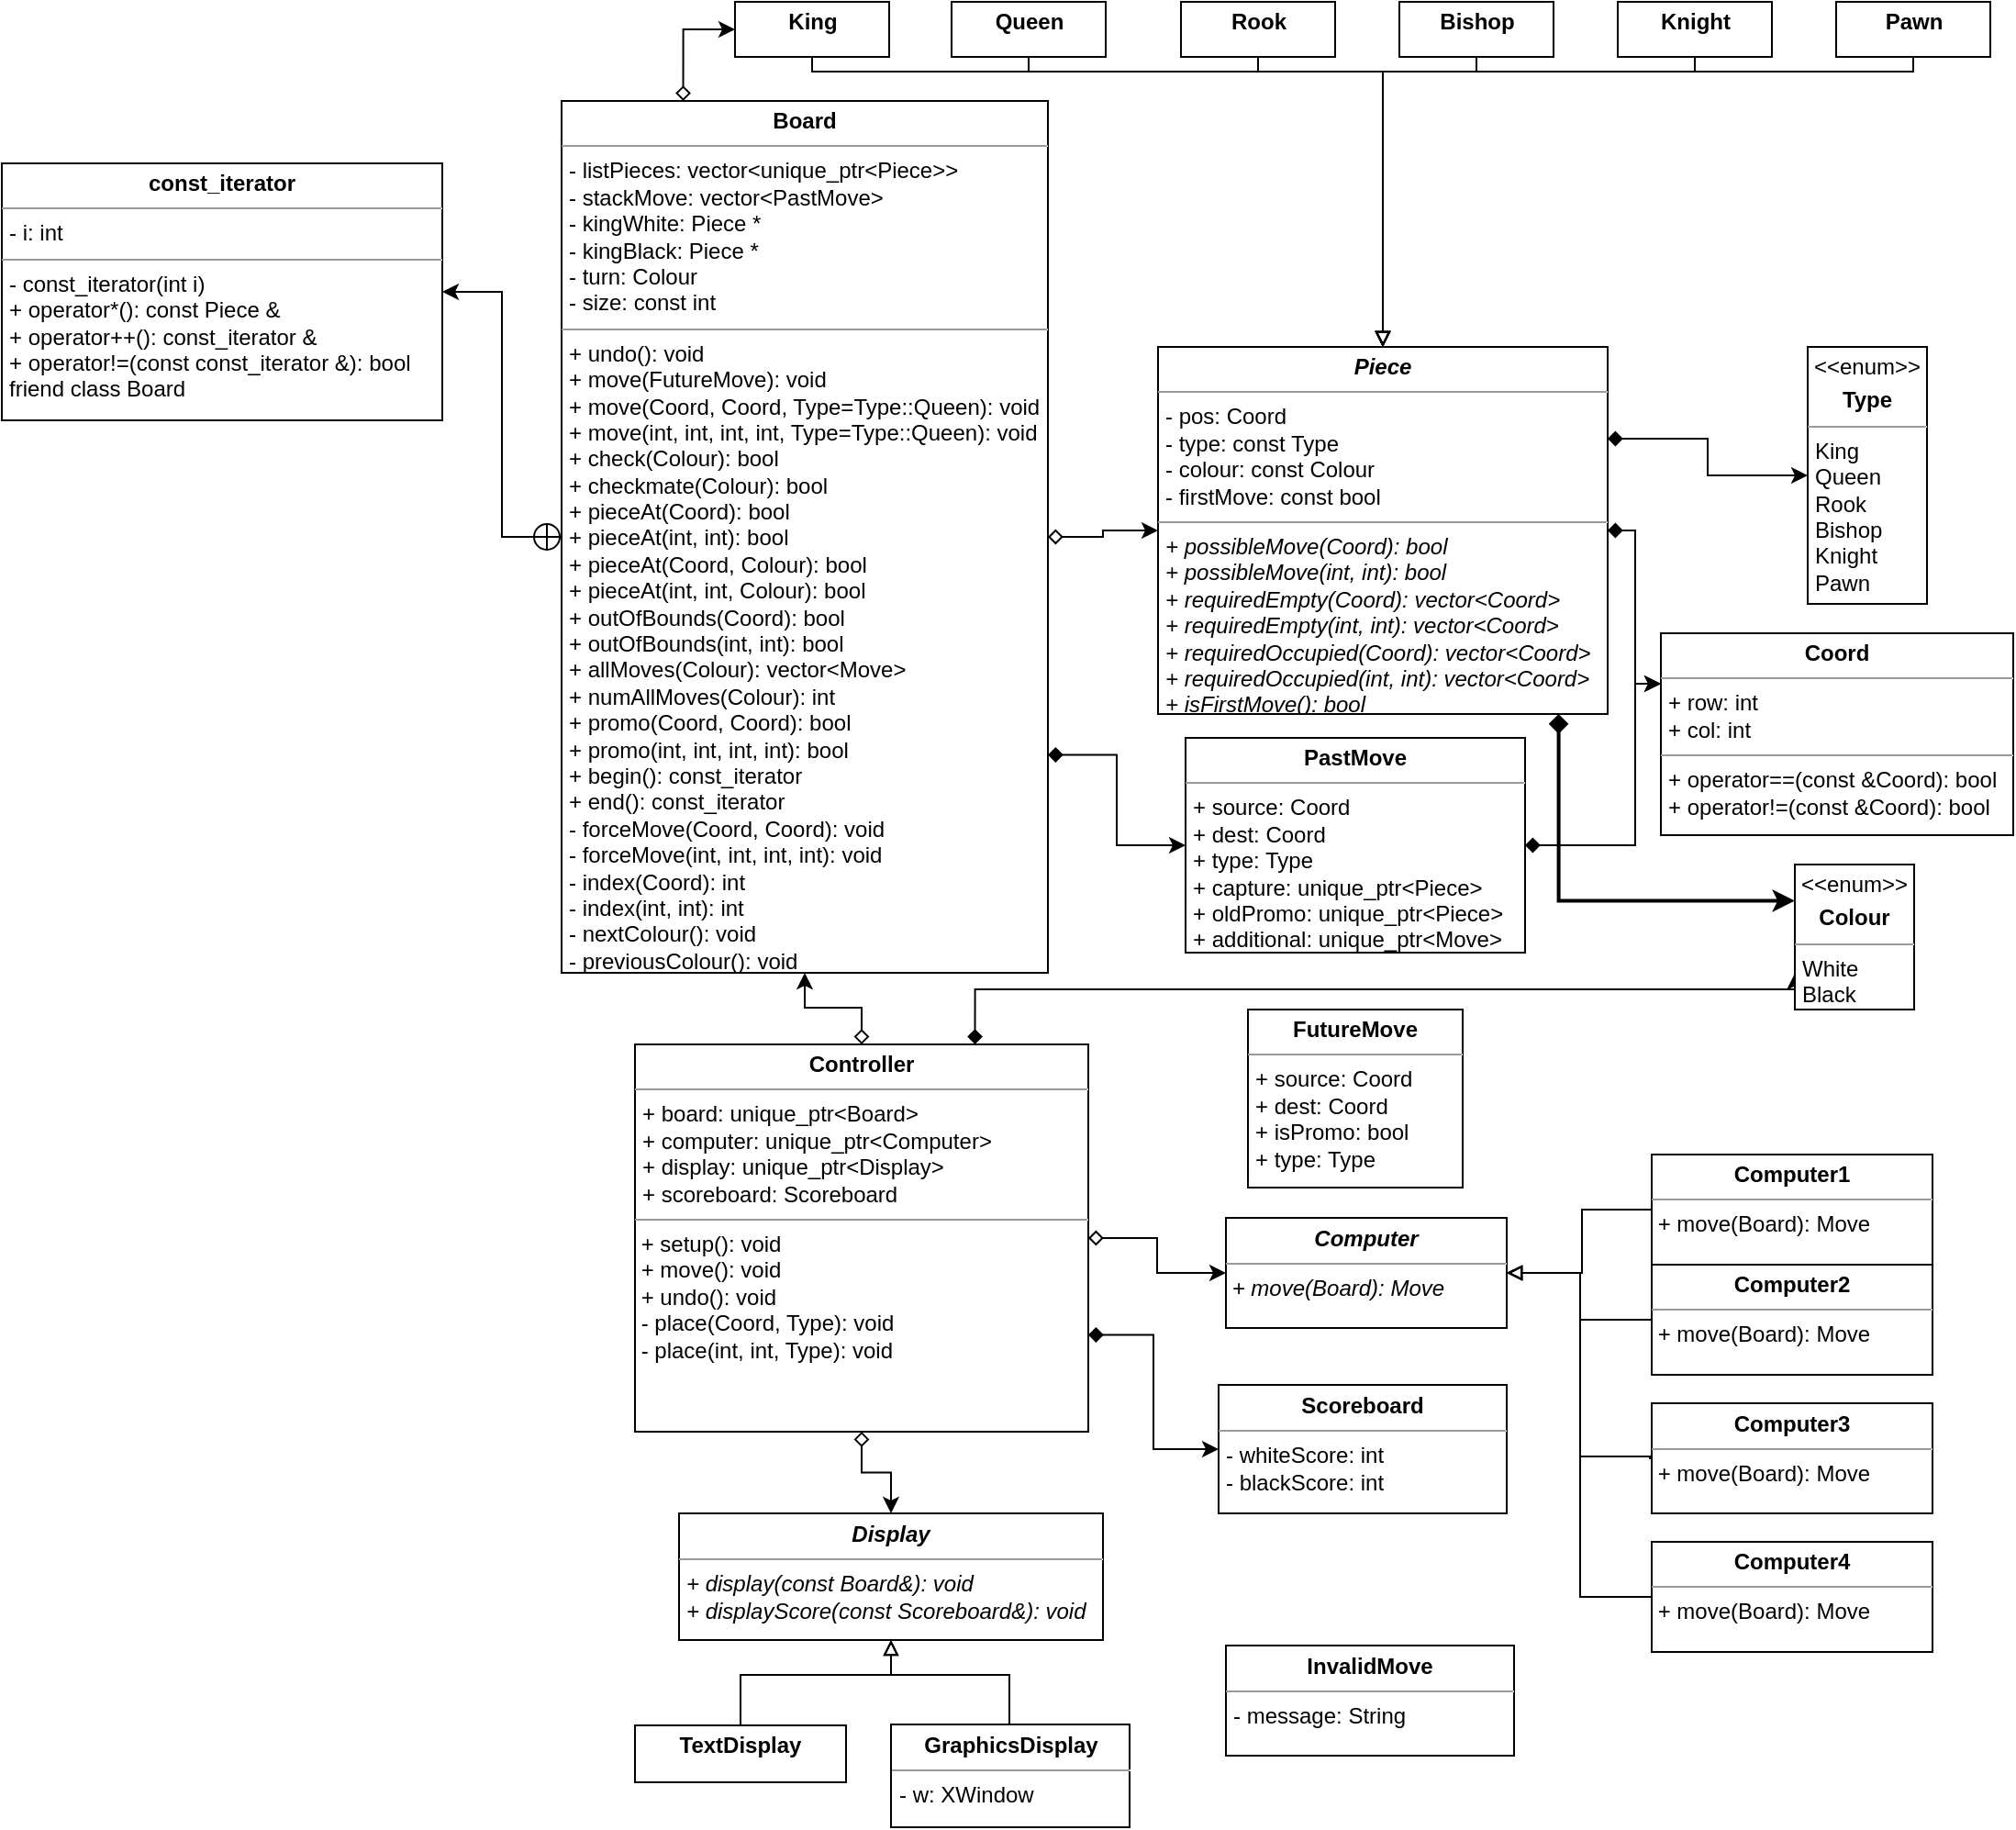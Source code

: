 <mxfile version="11.0.7" type="device"><diagram id="GHiMXkR8bsTVsyPZtCNb" name="Chess"><mxGraphModel dx="2215" dy="1310" grid="1" gridSize="10" guides="1" tooltips="1" connect="1" arrows="1" fold="1" page="1" pageScale="1" pageWidth="827" pageHeight="1169" math="0" shadow="0"><root><mxCell id="ougBZjXdXfNTqXU-Dh1q-0"/><mxCell id="ougBZjXdXfNTqXU-Dh1q-1" parent="ougBZjXdXfNTqXU-Dh1q-0"/><mxCell id="ougBZjXdXfNTqXU-Dh1q-51" style="edgeStyle=orthogonalEdgeStyle;rounded=0;orthogonalLoop=1;jettySize=auto;html=1;exitX=1;exitY=0.5;exitDx=0;exitDy=0;entryX=0;entryY=0.25;entryDx=0;entryDy=0;startArrow=diamond;startFill=1;endArrow=classic;endFill=1;" parent="ougBZjXdXfNTqXU-Dh1q-1" source="ougBZjXdXfNTqXU-Dh1q-6" target="tLsmbokvu7msxH45VsOu-1" edge="1"><mxGeometry relative="1" as="geometry"><Array as="points"><mxPoint x="610" y="290"/><mxPoint x="610" y="374"/></Array><mxPoint x="683" y="369" as="targetPoint"/></mxGeometry></mxCell><mxCell id="ougBZjXdXfNTqXU-Dh1q-56" style="edgeStyle=orthogonalEdgeStyle;rounded=0;orthogonalLoop=1;jettySize=auto;html=1;exitX=1;exitY=0.25;exitDx=0;exitDy=0;entryX=0;entryY=0.5;entryDx=0;entryDy=0;startArrow=diamond;startFill=1;endArrow=classic;endFill=1;" parent="ougBZjXdXfNTqXU-Dh1q-1" source="ougBZjXdXfNTqXU-Dh1q-6" target="ougBZjXdXfNTqXU-Dh1q-49" edge="1"><mxGeometry relative="1" as="geometry"/></mxCell><mxCell id="ougBZjXdXfNTqXU-Dh1q-63" style="edgeStyle=orthogonalEdgeStyle;rounded=0;orthogonalLoop=1;jettySize=auto;html=1;exitX=0.5;exitY=0;exitDx=0;exitDy=0;entryX=0.5;entryY=1;entryDx=0;entryDy=0;startArrow=block;startFill=0;endArrow=none;endFill=0;" parent="ougBZjXdXfNTqXU-Dh1q-1" source="ougBZjXdXfNTqXU-Dh1q-6" target="ougBZjXdXfNTqXU-Dh1q-57" edge="1"><mxGeometry relative="1" as="geometry"><Array as="points"><mxPoint x="473" y="40"/><mxPoint x="162" y="40"/></Array></mxGeometry></mxCell><mxCell id="ougBZjXdXfNTqXU-Dh1q-64" style="edgeStyle=orthogonalEdgeStyle;rounded=0;orthogonalLoop=1;jettySize=auto;html=1;exitX=0.5;exitY=0;exitDx=0;exitDy=0;entryX=0.5;entryY=1;entryDx=0;entryDy=0;startArrow=block;startFill=0;endArrow=none;endFill=0;" parent="ougBZjXdXfNTqXU-Dh1q-1" source="ougBZjXdXfNTqXU-Dh1q-6" target="ougBZjXdXfNTqXU-Dh1q-58" edge="1"><mxGeometry relative="1" as="geometry"><Array as="points"><mxPoint x="473" y="40"/><mxPoint x="280" y="40"/></Array></mxGeometry></mxCell><mxCell id="ougBZjXdXfNTqXU-Dh1q-65" style="edgeStyle=orthogonalEdgeStyle;rounded=0;orthogonalLoop=1;jettySize=auto;html=1;exitX=0.5;exitY=0;exitDx=0;exitDy=0;entryX=0.5;entryY=1;entryDx=0;entryDy=0;startArrow=block;startFill=0;endArrow=none;endFill=0;" parent="ougBZjXdXfNTqXU-Dh1q-1" source="ougBZjXdXfNTqXU-Dh1q-6" target="ougBZjXdXfNTqXU-Dh1q-59" edge="1"><mxGeometry relative="1" as="geometry"><Array as="points"><mxPoint x="473" y="40"/><mxPoint x="405" y="40"/></Array></mxGeometry></mxCell><mxCell id="ougBZjXdXfNTqXU-Dh1q-66" style="edgeStyle=orthogonalEdgeStyle;rounded=0;orthogonalLoop=1;jettySize=auto;html=1;exitX=0.5;exitY=0;exitDx=0;exitDy=0;entryX=0.5;entryY=1;entryDx=0;entryDy=0;startArrow=block;startFill=0;endArrow=none;endFill=0;" parent="ougBZjXdXfNTqXU-Dh1q-1" source="ougBZjXdXfNTqXU-Dh1q-6" target="ougBZjXdXfNTqXU-Dh1q-60" edge="1"><mxGeometry relative="1" as="geometry"><Array as="points"><mxPoint x="473" y="40"/><mxPoint x="524" y="40"/></Array></mxGeometry></mxCell><mxCell id="ougBZjXdXfNTqXU-Dh1q-67" style="edgeStyle=orthogonalEdgeStyle;rounded=0;orthogonalLoop=1;jettySize=auto;html=1;exitX=0.5;exitY=0;exitDx=0;exitDy=0;entryX=0.5;entryY=1;entryDx=0;entryDy=0;startArrow=block;startFill=0;endArrow=none;endFill=0;" parent="ougBZjXdXfNTqXU-Dh1q-1" source="ougBZjXdXfNTqXU-Dh1q-6" target="ougBZjXdXfNTqXU-Dh1q-61" edge="1"><mxGeometry relative="1" as="geometry"><Array as="points"><mxPoint x="473" y="40"/><mxPoint x="643" y="40"/></Array></mxGeometry></mxCell><mxCell id="ougBZjXdXfNTqXU-Dh1q-68" style="edgeStyle=orthogonalEdgeStyle;rounded=0;orthogonalLoop=1;jettySize=auto;html=1;exitX=0.5;exitY=0;exitDx=0;exitDy=0;entryX=0.5;entryY=1;entryDx=0;entryDy=0;startArrow=block;startFill=0;endArrow=none;endFill=0;" parent="ougBZjXdXfNTqXU-Dh1q-1" source="ougBZjXdXfNTqXU-Dh1q-6" target="ougBZjXdXfNTqXU-Dh1q-62" edge="1"><mxGeometry relative="1" as="geometry"><Array as="points"><mxPoint x="473" y="40"/><mxPoint x="762" y="40"/></Array></mxGeometry></mxCell><mxCell id="dbE-Fw9dy-gekKGEN6fq-3" style="edgeStyle=orthogonalEdgeStyle;rounded=0;orthogonalLoop=1;jettySize=auto;html=1;exitX=0.891;exitY=1;exitDx=0;exitDy=0;entryX=0;entryY=0.25;entryDx=0;entryDy=0;startArrow=diamond;startFill=1;strokeWidth=2;exitPerimeter=0;" parent="ougBZjXdXfNTqXU-Dh1q-1" source="ougBZjXdXfNTqXU-Dh1q-6" target="dbE-Fw9dy-gekKGEN6fq-0" edge="1"><mxGeometry relative="1" as="geometry"/></mxCell><mxCell id="ougBZjXdXfNTqXU-Dh1q-6" value="&lt;p style=&quot;margin: 0px ; margin-top: 4px ; text-align: center&quot;&gt;&lt;b&gt;&lt;i&gt;Piece&lt;/i&gt;&lt;/b&gt;&lt;/p&gt;&lt;hr size=&quot;1&quot;&gt;&lt;p style=&quot;margin: 0px ; margin-left: 4px&quot;&gt;- pos: Coord&lt;/p&gt;&lt;p style=&quot;margin: 0px ; margin-left: 4px&quot;&gt;- type: const Type&lt;/p&gt;&lt;p style=&quot;margin: 0px ; margin-left: 4px&quot;&gt;- colour: const Colour&lt;/p&gt;&lt;p style=&quot;margin: 0px ; margin-left: 4px&quot;&gt;- firstMove: const bool&lt;/p&gt;&lt;hr size=&quot;1&quot;&gt;&lt;p style=&quot;margin: 0px ; margin-left: 4px&quot;&gt;&lt;i&gt;+ possibleMove(Coord): bool&lt;/i&gt;&lt;/p&gt;&lt;p style=&quot;margin: 0px ; margin-left: 4px&quot;&gt;&lt;i&gt;+ possibleMove(int, int): bool&lt;/i&gt;&lt;/p&gt;&lt;p style=&quot;margin: 0px ; margin-left: 4px&quot;&gt;&lt;i&gt;+ requiredEmpty(Coord): vector&amp;lt;Coord&amp;gt;&lt;/i&gt;&lt;/p&gt;&lt;p style=&quot;margin: 0px ; margin-left: 4px&quot;&gt;&lt;i&gt;+ requiredEmpty(int, int): vector&amp;lt;Coord&amp;gt;&lt;/i&gt;&lt;/p&gt;&lt;p style=&quot;margin: 0px 0px 0px 4px&quot;&gt;&lt;i&gt;+ requiredOccupied(Coord): vector&amp;lt;Coord&amp;gt;&lt;/i&gt;&lt;/p&gt;&lt;p style=&quot;margin: 0px 0px 0px 4px&quot;&gt;&lt;i&gt;+ requiredOccupied(int, int): vector&amp;lt;Coord&amp;gt;&lt;/i&gt;&lt;/p&gt;&lt;p style=&quot;margin: 0px 0px 0px 4px&quot;&gt;&lt;i&gt;+ isFirstMove(): bool&lt;/i&gt;&lt;/p&gt;" style="verticalAlign=top;align=left;overflow=fill;fontSize=12;fontFamily=Helvetica;html=1;" parent="ougBZjXdXfNTqXU-Dh1q-1" vertex="1"><mxGeometry x="350" y="190" width="245" height="200" as="geometry"/></mxCell><mxCell id="ougBZjXdXfNTqXU-Dh1q-46" style="edgeStyle=orthogonalEdgeStyle;rounded=0;orthogonalLoop=1;jettySize=auto;html=1;exitX=1;exitY=0.5;exitDx=0;exitDy=0;startArrow=diamond;startFill=0;endArrow=classic;endFill=1;" parent="ougBZjXdXfNTqXU-Dh1q-1" source="ougBZjXdXfNTqXU-Dh1q-7" target="ougBZjXdXfNTqXU-Dh1q-6" edge="1"><mxGeometry relative="1" as="geometry"/></mxCell><mxCell id="ougBZjXdXfNTqXU-Dh1q-47" style="edgeStyle=orthogonalEdgeStyle;rounded=0;orthogonalLoop=1;jettySize=auto;html=1;exitX=1;exitY=0.75;exitDx=0;exitDy=0;entryX=0;entryY=0.5;entryDx=0;entryDy=0;startArrow=diamond;startFill=1;endArrow=classic;endFill=1;" parent="ougBZjXdXfNTqXU-Dh1q-1" source="ougBZjXdXfNTqXU-Dh1q-7" target="ougBZjXdXfNTqXU-Dh1q-8" edge="1"><mxGeometry relative="1" as="geometry"/></mxCell><mxCell id="ougBZjXdXfNTqXU-Dh1q-69" style="edgeStyle=orthogonalEdgeStyle;rounded=0;orthogonalLoop=1;jettySize=auto;html=1;exitX=0.25;exitY=0;exitDx=0;exitDy=0;entryX=0;entryY=0.5;entryDx=0;entryDy=0;startArrow=diamond;startFill=0;endArrow=classic;endFill=1;" parent="ougBZjXdXfNTqXU-Dh1q-1" source="ougBZjXdXfNTqXU-Dh1q-7" target="ougBZjXdXfNTqXU-Dh1q-57" edge="1"><mxGeometry relative="1" as="geometry"><mxPoint x="91" y="38" as="sourcePoint"/></mxGeometry></mxCell><mxCell id="kMQ9Qb3iHJyy7XuHvzJZ-1" value="" style="edgeStyle=orthogonalEdgeStyle;rounded=0;orthogonalLoop=1;jettySize=auto;html=1;startArrow=circlePlus;startFill=0;" edge="1" parent="ougBZjXdXfNTqXU-Dh1q-1" source="ougBZjXdXfNTqXU-Dh1q-7" target="kMQ9Qb3iHJyy7XuHvzJZ-0"><mxGeometry relative="1" as="geometry"/></mxCell><mxCell id="ougBZjXdXfNTqXU-Dh1q-7" value="&lt;p style=&quot;margin: 0px ; margin-top: 4px ; text-align: center&quot;&gt;&lt;b&gt;Board&lt;/b&gt;&lt;/p&gt;&lt;hr size=&quot;1&quot;&gt;&lt;p style=&quot;margin: 0px ; margin-left: 4px&quot;&gt;- listPieces: vector&amp;lt;unique_ptr&amp;lt;Piece&amp;gt;&amp;gt;&lt;/p&gt;&lt;p style=&quot;margin: 0px ; margin-left: 4px&quot;&gt;- stackMove: vector&amp;lt;PastMove&amp;gt;&lt;/p&gt;&lt;p style=&quot;margin: 0px 0px 0px 4px&quot;&gt;- kingWhite: Piece *&lt;/p&gt;&lt;p style=&quot;margin: 0px ; margin-left: 4px&quot;&gt;- kingBlack: Piece *&lt;/p&gt;&lt;p style=&quot;margin: 0px ; margin-left: 4px&quot;&gt;&lt;span&gt;- turn: Colour&lt;/span&gt;&lt;br&gt;&lt;/p&gt;&lt;p style=&quot;margin: 0px ; margin-left: 4px&quot;&gt;- size: const int&lt;/p&gt;&lt;hr size=&quot;1&quot;&gt;&lt;p style=&quot;margin: 0px ; margin-left: 4px&quot;&gt;&lt;span&gt;+ undo(): void&lt;/span&gt;&lt;br&gt;&lt;/p&gt;&lt;p style=&quot;margin: 0px ; margin-left: 4px&quot;&gt;+ move(FutureMove): void&lt;/p&gt;&lt;p style=&quot;margin: 0px 0px 0px 4px&quot;&gt;+ move(Coord, Coord, Type=Type::Queen): void&lt;/p&gt;&lt;p style=&quot;margin: 0px 0px 0px 4px&quot;&gt;+ move(int, int, int, int, Type=Type::Queen): void&lt;/p&gt;&lt;p style=&quot;margin: 0px ; margin-left: 4px&quot;&gt;+ check(Colour): bool&lt;/p&gt;&lt;p style=&quot;margin: 0px ; margin-left: 4px&quot;&gt;+ checkmate(Colour): bool&lt;/p&gt;&lt;p style=&quot;margin: 0px ; margin-left: 4px&quot;&gt;+ pieceAt(Coord): bool&lt;/p&gt;&lt;p style=&quot;margin: 0px ; margin-left: 4px&quot;&gt;+ pieceAt(int, int): bool&lt;/p&gt;&lt;p style=&quot;margin: 0px ; margin-left: 4px&quot;&gt;+ pieceAt(Coord, Colour): bool&lt;/p&gt;&lt;p style=&quot;margin: 0px ; margin-left: 4px&quot;&gt;+ pieceAt(int, int, Colour): bool&lt;/p&gt;&lt;p style=&quot;margin: 0px ; margin-left: 4px&quot;&gt;+ outOfBounds(Coord): bool&lt;/p&gt;&lt;p style=&quot;margin: 0px ; margin-left: 4px&quot;&gt;+ outOfBounds(int, int): bool&lt;/p&gt;&lt;p style=&quot;margin: 0px ; margin-left: 4px&quot;&gt;+ allMoves(Colour): vector&amp;lt;Move&amp;gt;&lt;/p&gt;&lt;p style=&quot;margin: 0px ; margin-left: 4px&quot;&gt;+ numAllMoves(Colour): int&lt;/p&gt;&lt;p style=&quot;margin: 0px ; margin-left: 4px&quot;&gt;+ promo(Coord, Coord): bool&lt;/p&gt;&lt;p style=&quot;margin: 0px ; margin-left: 4px&quot;&gt;+ promo(int, int, int, int): bool&lt;/p&gt;&lt;p style=&quot;margin: 0px ; margin-left: 4px&quot;&gt;+ begin(): const_iterator&lt;/p&gt;&lt;p style=&quot;margin: 0px ; margin-left: 4px&quot;&gt;+ end(): const_iterator&lt;/p&gt;&lt;p style=&quot;margin: 0px ; margin-left: 4px&quot;&gt;- forceMove(Coord, Coord): void&lt;/p&gt;&lt;p style=&quot;margin: 0px ; margin-left: 4px&quot;&gt;- forceMove(int, int, int, int): void&lt;/p&gt;&lt;p style=&quot;margin: 0px ; margin-left: 4px&quot;&gt;- index(Coord): int&lt;/p&gt;&lt;p style=&quot;margin: 0px ; margin-left: 4px&quot;&gt;- index(int, int): int&lt;/p&gt;&lt;p style=&quot;margin: 0px ; margin-left: 4px&quot;&gt;- nextColour(): void&lt;/p&gt;&lt;p style=&quot;margin: 0px ; margin-left: 4px&quot;&gt;- previousColour(): void&lt;/p&gt;" style="verticalAlign=top;align=left;overflow=fill;fontSize=12;fontFamily=Helvetica;html=1;" parent="ougBZjXdXfNTqXU-Dh1q-1" vertex="1"><mxGeometry x="25" y="56" width="265" height="475" as="geometry"/></mxCell><mxCell id="kMQ9Qb3iHJyy7XuHvzJZ-0" value="&lt;p style=&quot;margin: 0px ; margin-top: 4px ; text-align: center&quot;&gt;&lt;b&gt;const_iterator&lt;/b&gt;&lt;/p&gt;&lt;hr size=&quot;1&quot;&gt;&lt;p style=&quot;margin: 0px ; margin-left: 4px&quot;&gt;- i: int&lt;/p&gt;&lt;hr size=&quot;1&quot;&gt;&lt;p style=&quot;margin: 0px ; margin-left: 4px&quot;&gt;- const_iterator(int i)&lt;/p&gt;&lt;p style=&quot;margin: 0px ; margin-left: 4px&quot;&gt;+ operator*(): const Piece &amp;amp;&lt;/p&gt;&lt;p style=&quot;margin: 0px ; margin-left: 4px&quot;&gt;+ operator++(): const_iterator &amp;amp;&lt;/p&gt;&lt;p style=&quot;margin: 0px ; margin-left: 4px&quot;&gt;+ operator!=(const const_iterator &amp;amp;): bool&lt;/p&gt;&lt;p style=&quot;margin: 0px ; margin-left: 4px&quot;&gt;friend class Board&lt;/p&gt;" style="verticalAlign=top;align=left;overflow=fill;fontSize=12;fontFamily=Helvetica;html=1;" vertex="1" parent="ougBZjXdXfNTqXU-Dh1q-1"><mxGeometry x="-280" y="90" width="240" height="140" as="geometry"/></mxCell><mxCell id="ougBZjXdXfNTqXU-Dh1q-53" style="edgeStyle=orthogonalEdgeStyle;rounded=0;orthogonalLoop=1;jettySize=auto;html=1;exitX=1;exitY=0.5;exitDx=0;exitDy=0;entryX=0;entryY=0.25;entryDx=0;entryDy=0;startArrow=diamond;startFill=1;endArrow=classic;endFill=1;" parent="ougBZjXdXfNTqXU-Dh1q-1" source="ougBZjXdXfNTqXU-Dh1q-8" target="tLsmbokvu7msxH45VsOu-1" edge="1"><mxGeometry relative="1" as="geometry"><Array as="points"><mxPoint x="610" y="462"/><mxPoint x="610" y="374"/></Array><mxPoint x="683" y="369" as="targetPoint"/></mxGeometry></mxCell><mxCell id="ougBZjXdXfNTqXU-Dh1q-8" value="&lt;p style=&quot;margin: 0px ; margin-top: 4px ; text-align: center&quot;&gt;&lt;b&gt;PastMove&lt;/b&gt;&lt;/p&gt;&lt;hr size=&quot;1&quot;&gt;&lt;p style=&quot;margin: 0px ; margin-left: 4px&quot;&gt;+ source: Coord&lt;/p&gt;&lt;p style=&quot;margin: 0px ; margin-left: 4px&quot;&gt;+ dest: Coord&lt;/p&gt;&lt;p style=&quot;margin: 0px ; margin-left: 4px&quot;&gt;+ type: Type&lt;/p&gt;&lt;p style=&quot;margin: 0px ; margin-left: 4px&quot;&gt;+ capture: unique_ptr&amp;lt;Piece&amp;gt;&lt;/p&gt;&lt;p style=&quot;margin: 0px ; margin-left: 4px&quot;&gt;+ oldPromo: unique_ptr&amp;lt;Piece&amp;gt;&lt;/p&gt;&lt;p style=&quot;margin: 0px ; margin-left: 4px&quot;&gt;+ additional: unique_ptr&amp;lt;Move&amp;gt;&lt;/p&gt;" style="verticalAlign=top;align=left;overflow=fill;fontSize=12;fontFamily=Helvetica;html=1;" parent="ougBZjXdXfNTqXU-Dh1q-1" vertex="1"><mxGeometry x="365" y="403" width="185" height="117" as="geometry"/></mxCell><mxCell id="ougBZjXdXfNTqXU-Dh1q-32" value="" style="edgeStyle=orthogonalEdgeStyle;rounded=0;orthogonalLoop=1;jettySize=auto;html=1;startArrow=diamond;startFill=0;" parent="ougBZjXdXfNTqXU-Dh1q-1" source="ougBZjXdXfNTqXU-Dh1q-9" target="ougBZjXdXfNTqXU-Dh1q-31" edge="1"><mxGeometry relative="1" as="geometry"/></mxCell><mxCell id="ougBZjXdXfNTqXU-Dh1q-45" style="edgeStyle=orthogonalEdgeStyle;rounded=0;orthogonalLoop=1;jettySize=auto;html=1;entryX=0.5;entryY=1;entryDx=0;entryDy=0;startArrow=diamond;startFill=0;endArrow=classic;endFill=1;exitX=0.5;exitY=0;exitDx=0;exitDy=0;" parent="ougBZjXdXfNTqXU-Dh1q-1" source="ougBZjXdXfNTqXU-Dh1q-9" target="ougBZjXdXfNTqXU-Dh1q-7" edge="1"><mxGeometry relative="1" as="geometry"><mxPoint x="50" y="550" as="sourcePoint"/><Array as="points"><mxPoint x="189" y="550"/><mxPoint x="158" y="550"/></Array></mxGeometry></mxCell><mxCell id="ougBZjXdXfNTqXU-Dh1q-73" style="edgeStyle=orthogonalEdgeStyle;rounded=0;orthogonalLoop=1;jettySize=auto;html=1;exitX=0.5;exitY=1;exitDx=0;exitDy=0;entryX=0.5;entryY=0;entryDx=0;entryDy=0;startArrow=diamond;startFill=0;endArrow=classic;endFill=1;" parent="ougBZjXdXfNTqXU-Dh1q-1" source="ougBZjXdXfNTqXU-Dh1q-9" target="ougBZjXdXfNTqXU-Dh1q-72" edge="1"><mxGeometry relative="1" as="geometry"/></mxCell><mxCell id="ougBZjXdXfNTqXU-Dh1q-80" style="edgeStyle=orthogonalEdgeStyle;rounded=0;orthogonalLoop=1;jettySize=auto;html=1;exitX=1;exitY=0.75;exitDx=0;exitDy=0;entryX=0;entryY=0.5;entryDx=0;entryDy=0;startArrow=diamond;startFill=1;endArrow=classic;endFill=1;" parent="ougBZjXdXfNTqXU-Dh1q-1" source="ougBZjXdXfNTqXU-Dh1q-9" target="ougBZjXdXfNTqXU-Dh1q-79" edge="1"><mxGeometry relative="1" as="geometry"/></mxCell><mxCell id="dbE-Fw9dy-gekKGEN6fq-2" style="edgeStyle=orthogonalEdgeStyle;rounded=0;orthogonalLoop=1;jettySize=auto;html=1;exitX=0.75;exitY=0;exitDx=0;exitDy=0;entryX=0;entryY=0.75;entryDx=0;entryDy=0;startArrow=diamond;startFill=1;" parent="ougBZjXdXfNTqXU-Dh1q-1" source="ougBZjXdXfNTqXU-Dh1q-9" target="dbE-Fw9dy-gekKGEN6fq-0" edge="1"><mxGeometry relative="1" as="geometry"><Array as="points"><mxPoint x="250" y="540"/><mxPoint x="697" y="540"/></Array></mxGeometry></mxCell><mxCell id="ougBZjXdXfNTqXU-Dh1q-9" value="&lt;p style=&quot;margin: 0px ; margin-top: 4px ; text-align: center&quot;&gt;&lt;b&gt;Controller&lt;/b&gt;&lt;/p&gt;&lt;hr size=&quot;1&quot;&gt;&lt;p style=&quot;margin: 0px ; margin-left: 4px&quot;&gt;+ board: unique_ptr&amp;lt;Board&amp;gt;&lt;/p&gt;&lt;p style=&quot;margin: 0px ; margin-left: 4px&quot;&gt;+ computer: unique_ptr&amp;lt;Computer&amp;gt;&lt;/p&gt;&lt;p style=&quot;margin: 0px ; margin-left: 4px&quot;&gt;+ display: unique_ptr&amp;lt;Display&amp;gt;&lt;/p&gt;&lt;p style=&quot;margin: 0px ; margin-left: 4px&quot;&gt;+ scoreboard: Scoreboard&lt;/p&gt;&lt;hr size=&quot;1&quot;&gt;&lt;p style=&quot;margin: 0px ; margin-left: 4px&quot;&gt;&lt;/p&gt;&amp;nbsp;+ setup(): void&lt;br&gt;&amp;nbsp;+ move(): void&lt;br&gt;&amp;nbsp;+ undo(): void&lt;br&gt;&amp;nbsp;- place(Coord, Type): void&lt;br&gt;&amp;nbsp;- place(int, int, Type): void" style="verticalAlign=top;align=left;overflow=fill;fontSize=12;fontFamily=Helvetica;html=1;" parent="ougBZjXdXfNTqXU-Dh1q-1" vertex="1"><mxGeometry x="65" y="570" width="247" height="211" as="geometry"/></mxCell><mxCell id="ougBZjXdXfNTqXU-Dh1q-31" value="&lt;p style=&quot;margin: 0px ; margin-top: 4px ; text-align: center&quot;&gt;&lt;b&gt;&lt;i&gt;Computer&lt;/i&gt;&lt;/b&gt;&lt;/p&gt;&lt;hr size=&quot;1&quot;&gt;&lt;p style=&quot;margin: 0px ; margin-left: 4px&quot;&gt;&lt;/p&gt;&lt;p style=&quot;margin: 0px ; margin-left: 4px&quot;&gt;&lt;/p&gt;&lt;i&gt;&amp;nbsp;+ move(Board): Move&lt;/i&gt;" style="verticalAlign=top;align=left;overflow=fill;fontSize=12;fontFamily=Helvetica;html=1;" parent="ougBZjXdXfNTqXU-Dh1q-1" vertex="1"><mxGeometry x="387" y="664.5" width="153" height="60" as="geometry"/></mxCell><mxCell id="ougBZjXdXfNTqXU-Dh1q-41" style="edgeStyle=orthogonalEdgeStyle;rounded=0;orthogonalLoop=1;jettySize=auto;html=1;exitX=0;exitY=0.5;exitDx=0;exitDy=0;entryX=1;entryY=0.5;entryDx=0;entryDy=0;endArrow=block;endFill=0;" parent="ougBZjXdXfNTqXU-Dh1q-1" source="ougBZjXdXfNTqXU-Dh1q-33" target="ougBZjXdXfNTqXU-Dh1q-31" edge="1"><mxGeometry relative="1" as="geometry"><Array as="points"><mxPoint x="581" y="660.5"/><mxPoint x="581" y="694.5"/></Array></mxGeometry></mxCell><mxCell id="ougBZjXdXfNTqXU-Dh1q-33" value="&lt;p style=&quot;margin: 0px ; margin-top: 4px ; text-align: center&quot;&gt;&lt;b&gt;Computer1&lt;/b&gt;&lt;/p&gt;&lt;hr size=&quot;1&quot;&gt;&lt;p style=&quot;margin: 0px ; margin-left: 4px&quot;&gt;&lt;/p&gt;&lt;p style=&quot;margin: 0px ; margin-left: 4px&quot;&gt;&lt;/p&gt;&amp;nbsp;+ move(Board): Move" style="verticalAlign=top;align=left;overflow=fill;fontSize=12;fontFamily=Helvetica;html=1;" parent="ougBZjXdXfNTqXU-Dh1q-1" vertex="1"><mxGeometry x="619" y="630" width="153" height="60" as="geometry"/></mxCell><mxCell id="ougBZjXdXfNTqXU-Dh1q-42" style="edgeStyle=orthogonalEdgeStyle;rounded=0;orthogonalLoop=1;jettySize=auto;html=1;exitX=0;exitY=0.5;exitDx=0;exitDy=0;endArrow=block;endFill=0;entryX=1;entryY=0.5;entryDx=0;entryDy=0;" parent="ougBZjXdXfNTqXU-Dh1q-1" source="ougBZjXdXfNTqXU-Dh1q-38" target="ougBZjXdXfNTqXU-Dh1q-31" edge="1"><mxGeometry relative="1" as="geometry"><mxPoint x="540" y="654.5" as="targetPoint"/><Array as="points"><mxPoint x="580" y="720.5"/><mxPoint x="580" y="694.5"/></Array></mxGeometry></mxCell><mxCell id="ougBZjXdXfNTqXU-Dh1q-38" value="&lt;p style=&quot;margin: 0px ; margin-top: 4px ; text-align: center&quot;&gt;&lt;b&gt;Computer2&lt;/b&gt;&lt;/p&gt;&lt;hr size=&quot;1&quot;&gt;&lt;p style=&quot;margin: 0px ; margin-left: 4px&quot;&gt;&lt;/p&gt;&lt;p style=&quot;margin: 0px ; margin-left: 4px&quot;&gt;&lt;/p&gt;&amp;nbsp;+ move(Board): Move" style="verticalAlign=top;align=left;overflow=fill;fontSize=12;fontFamily=Helvetica;html=1;" parent="ougBZjXdXfNTqXU-Dh1q-1" vertex="1"><mxGeometry x="619" y="690" width="153" height="60" as="geometry"/></mxCell><mxCell id="ougBZjXdXfNTqXU-Dh1q-43" style="edgeStyle=orthogonalEdgeStyle;rounded=0;orthogonalLoop=1;jettySize=auto;html=1;exitX=0;exitY=0.5;exitDx=0;exitDy=0;endArrow=block;endFill=0;entryX=1;entryY=0.5;entryDx=0;entryDy=0;" parent="ougBZjXdXfNTqXU-Dh1q-1" source="ougBZjXdXfNTqXU-Dh1q-39" target="ougBZjXdXfNTqXU-Dh1q-31" edge="1"><mxGeometry relative="1" as="geometry"><mxPoint x="540" y="654.5" as="targetPoint"/><Array as="points"><mxPoint x="618" y="795.5"/><mxPoint x="618" y="794.5"/><mxPoint x="580" y="794.5"/><mxPoint x="580" y="694.5"/></Array></mxGeometry></mxCell><mxCell id="ougBZjXdXfNTqXU-Dh1q-39" value="&lt;p style=&quot;margin: 0px ; margin-top: 4px ; text-align: center&quot;&gt;&lt;b&gt;Computer3&lt;/b&gt;&lt;/p&gt;&lt;hr size=&quot;1&quot;&gt;&lt;p style=&quot;margin: 0px ; margin-left: 4px&quot;&gt;&lt;/p&gt;&lt;p style=&quot;margin: 0px ; margin-left: 4px&quot;&gt;&lt;/p&gt;&amp;nbsp;+ move(Board): Move" style="verticalAlign=top;align=left;overflow=fill;fontSize=12;fontFamily=Helvetica;html=1;" parent="ougBZjXdXfNTqXU-Dh1q-1" vertex="1"><mxGeometry x="619" y="765.5" width="153" height="60" as="geometry"/></mxCell><mxCell id="ougBZjXdXfNTqXU-Dh1q-44" style="edgeStyle=orthogonalEdgeStyle;rounded=0;orthogonalLoop=1;jettySize=auto;html=1;exitX=0;exitY=0.5;exitDx=0;exitDy=0;endArrow=block;endFill=0;entryX=1;entryY=0.5;entryDx=0;entryDy=0;" parent="ougBZjXdXfNTqXU-Dh1q-1" source="ougBZjXdXfNTqXU-Dh1q-40" target="ougBZjXdXfNTqXU-Dh1q-31" edge="1"><mxGeometry relative="1" as="geometry"><mxPoint x="540" y="635" as="targetPoint"/><Array as="points"><mxPoint x="580" y="871.5"/><mxPoint x="580" y="694.5"/></Array></mxGeometry></mxCell><mxCell id="ougBZjXdXfNTqXU-Dh1q-40" value="&lt;p style=&quot;margin: 0px ; margin-top: 4px ; text-align: center&quot;&gt;&lt;b&gt;Computer4&lt;/b&gt;&lt;/p&gt;&lt;hr size=&quot;1&quot;&gt;&lt;p style=&quot;margin: 0px ; margin-left: 4px&quot;&gt;&lt;/p&gt;&lt;p style=&quot;margin: 0px ; margin-left: 4px&quot;&gt;&lt;/p&gt;&amp;nbsp;+ move(Board): Move" style="verticalAlign=top;align=left;overflow=fill;fontSize=12;fontFamily=Helvetica;html=1;" parent="ougBZjXdXfNTqXU-Dh1q-1" vertex="1"><mxGeometry x="619" y="841" width="153" height="60" as="geometry"/></mxCell><mxCell id="ougBZjXdXfNTqXU-Dh1q-49" value="&lt;p style=&quot;margin: 0px ; margin-top: 4px ; text-align: center&quot;&gt;&amp;lt;&amp;lt;enum&amp;gt;&amp;gt;&lt;/p&gt;&lt;p style=&quot;margin: 0px ; margin-top: 4px ; text-align: center&quot;&gt;&lt;b&gt;Type&lt;/b&gt;&lt;/p&gt;&lt;hr size=&quot;1&quot;&gt;&lt;p style=&quot;margin: 0px ; margin-left: 4px&quot;&gt;King&lt;/p&gt;&lt;p style=&quot;margin: 0px ; margin-left: 4px&quot;&gt;Queen&lt;/p&gt;&lt;p style=&quot;margin: 0px ; margin-left: 4px&quot;&gt;Rook&lt;/p&gt;&lt;p style=&quot;margin: 0px ; margin-left: 4px&quot;&gt;Bishop&lt;/p&gt;&lt;p style=&quot;margin: 0px ; margin-left: 4px&quot;&gt;Knight&lt;/p&gt;&lt;p style=&quot;margin: 0px ; margin-left: 4px&quot;&gt;Pawn&lt;/p&gt;" style="verticalAlign=top;align=left;overflow=fill;fontSize=12;fontFamily=Helvetica;html=1;" parent="ougBZjXdXfNTqXU-Dh1q-1" vertex="1"><mxGeometry x="704" y="190" width="65" height="140" as="geometry"/></mxCell><mxCell id="ougBZjXdXfNTqXU-Dh1q-57" value="&lt;p style=&quot;margin: 0px ; margin-top: 4px ; text-align: center&quot;&gt;&lt;b&gt;King&lt;/b&gt;&lt;/p&gt;" style="verticalAlign=top;align=left;overflow=fill;fontSize=12;fontFamily=Helvetica;html=1;" parent="ougBZjXdXfNTqXU-Dh1q-1" vertex="1"><mxGeometry x="119.5" y="2" width="84" height="30" as="geometry"/></mxCell><mxCell id="ougBZjXdXfNTqXU-Dh1q-58" value="&lt;p style=&quot;margin: 0px ; margin-top: 4px ; text-align: center&quot;&gt;&lt;b&gt;Queen&lt;/b&gt;&lt;/p&gt;" style="verticalAlign=top;align=left;overflow=fill;fontSize=12;fontFamily=Helvetica;html=1;" parent="ougBZjXdXfNTqXU-Dh1q-1" vertex="1"><mxGeometry x="237.5" y="2" width="84" height="30" as="geometry"/></mxCell><mxCell id="ougBZjXdXfNTqXU-Dh1q-59" value="&lt;p style=&quot;margin: 0px ; margin-top: 4px ; text-align: center&quot;&gt;&lt;b&gt;Rook&lt;/b&gt;&lt;/p&gt;" style="verticalAlign=top;align=left;overflow=fill;fontSize=12;fontFamily=Helvetica;html=1;" parent="ougBZjXdXfNTqXU-Dh1q-1" vertex="1"><mxGeometry x="362.5" y="2" width="84" height="30" as="geometry"/></mxCell><mxCell id="ougBZjXdXfNTqXU-Dh1q-60" value="&lt;p style=&quot;margin: 0px ; margin-top: 4px ; text-align: center&quot;&gt;&lt;b&gt;Bishop&lt;/b&gt;&lt;/p&gt;" style="verticalAlign=top;align=left;overflow=fill;fontSize=12;fontFamily=Helvetica;html=1;" parent="ougBZjXdXfNTqXU-Dh1q-1" vertex="1"><mxGeometry x="481.5" y="2" width="84" height="30" as="geometry"/></mxCell><mxCell id="ougBZjXdXfNTqXU-Dh1q-61" value="&lt;p style=&quot;margin: 0px ; margin-top: 4px ; text-align: center&quot;&gt;&lt;b&gt;Knight&lt;/b&gt;&lt;/p&gt;" style="verticalAlign=top;align=left;overflow=fill;fontSize=12;fontFamily=Helvetica;html=1;" parent="ougBZjXdXfNTqXU-Dh1q-1" vertex="1"><mxGeometry x="600.5" y="2" width="84" height="30" as="geometry"/></mxCell><mxCell id="ougBZjXdXfNTqXU-Dh1q-62" value="&lt;p style=&quot;margin: 0px ; margin-top: 4px ; text-align: center&quot;&gt;&lt;b&gt;Pawn&lt;/b&gt;&lt;/p&gt;" style="verticalAlign=top;align=left;overflow=fill;fontSize=12;fontFamily=Helvetica;html=1;" parent="ougBZjXdXfNTqXU-Dh1q-1" vertex="1"><mxGeometry x="719.5" y="2" width="84" height="30" as="geometry"/></mxCell><mxCell id="ougBZjXdXfNTqXU-Dh1q-70" value="&lt;p style=&quot;margin: 0px ; margin-top: 4px ; text-align: center&quot;&gt;&lt;b&gt;TextDisplay&lt;/b&gt;&lt;/p&gt;" style="verticalAlign=top;align=left;overflow=fill;fontSize=12;fontFamily=Helvetica;html=1;" parent="ougBZjXdXfNTqXU-Dh1q-1" vertex="1"><mxGeometry x="65" y="941" width="115" height="31" as="geometry"/></mxCell><mxCell id="ougBZjXdXfNTqXU-Dh1q-76" style="edgeStyle=orthogonalEdgeStyle;rounded=0;orthogonalLoop=1;jettySize=auto;html=1;exitX=0.5;exitY=1;exitDx=0;exitDy=0;entryX=0.5;entryY=0;entryDx=0;entryDy=0;startArrow=block;startFill=0;endArrow=none;endFill=0;" parent="ougBZjXdXfNTqXU-Dh1q-1" source="ougBZjXdXfNTqXU-Dh1q-72" target="ougBZjXdXfNTqXU-Dh1q-70" edge="1"><mxGeometry relative="1" as="geometry"><Array as="points"><mxPoint x="205" y="913.5"/><mxPoint x="123" y="913.5"/></Array></mxGeometry></mxCell><mxCell id="ougBZjXdXfNTqXU-Dh1q-77" style="edgeStyle=orthogonalEdgeStyle;rounded=0;orthogonalLoop=1;jettySize=auto;html=1;exitX=0.5;exitY=1;exitDx=0;exitDy=0;entryX=0.5;entryY=0;entryDx=0;entryDy=0;startArrow=block;startFill=0;endArrow=none;endFill=0;" parent="ougBZjXdXfNTqXU-Dh1q-1" source="ougBZjXdXfNTqXU-Dh1q-72" target="ougBZjXdXfNTqXU-Dh1q-75" edge="1"><mxGeometry relative="1" as="geometry"><Array as="points"><mxPoint x="205" y="913.5"/><mxPoint x="269" y="913.5"/><mxPoint x="269" y="940.5"/></Array></mxGeometry></mxCell><mxCell id="ougBZjXdXfNTqXU-Dh1q-72" value="&lt;p style=&quot;margin: 0px ; margin-top: 4px ; text-align: center&quot;&gt;&lt;b&gt;Display&lt;/b&gt;&lt;/p&gt;&lt;hr size=&quot;1&quot;&gt;&lt;p style=&quot;margin: 0px ; margin-left: 4px&quot;&gt;+ display(const Board&amp;amp;): void&lt;/p&gt;&lt;p style=&quot;margin: 0px ; margin-left: 4px&quot;&gt;+ displayScore(const Scoreboard&amp;amp;): void&lt;/p&gt;" style="verticalAlign=top;align=left;overflow=fill;fontSize=12;fontFamily=Helvetica;html=1;fontStyle=2" parent="ougBZjXdXfNTqXU-Dh1q-1" vertex="1"><mxGeometry x="89" y="825.5" width="231" height="69" as="geometry"/></mxCell><mxCell id="ougBZjXdXfNTqXU-Dh1q-75" value="&lt;p style=&quot;margin: 0px ; margin-top: 4px ; text-align: center&quot;&gt;&lt;b&gt;GraphicsDisplay&lt;/b&gt;&lt;/p&gt;&lt;hr size=&quot;1&quot;&gt;&lt;p style=&quot;margin: 0px ; margin-left: 4px&quot;&gt;- w: XWindow&lt;/p&gt;" style="verticalAlign=top;align=left;overflow=fill;fontSize=12;fontFamily=Helvetica;html=1;" parent="ougBZjXdXfNTqXU-Dh1q-1" vertex="1"><mxGeometry x="204.5" y="940.5" width="130" height="56" as="geometry"/></mxCell><mxCell id="ougBZjXdXfNTqXU-Dh1q-78" value="&lt;p style=&quot;margin: 0px ; margin-top: 4px ; text-align: center&quot;&gt;&lt;b&gt;InvalidMove&lt;/b&gt;&lt;/p&gt;&lt;hr size=&quot;1&quot;&gt;&lt;p style=&quot;margin: 0px ; margin-left: 4px&quot;&gt;- message: String&lt;/p&gt;&lt;p style=&quot;margin: 0px ; margin-left: 4px&quot;&gt;&lt;/p&gt;" style="verticalAlign=top;align=left;overflow=fill;fontSize=12;fontFamily=Helvetica;html=1;" parent="ougBZjXdXfNTqXU-Dh1q-1" vertex="1"><mxGeometry x="387" y="897.5" width="157" height="60" as="geometry"/></mxCell><mxCell id="ougBZjXdXfNTqXU-Dh1q-79" value="&lt;p style=&quot;margin: 0px ; margin-top: 4px ; text-align: center&quot;&gt;&lt;b&gt;Scoreboard&lt;/b&gt;&lt;/p&gt;&lt;hr size=&quot;1&quot;&gt;&lt;p style=&quot;margin: 0px ; margin-left: 4px&quot;&gt;- whiteScore: int&lt;/p&gt;&lt;p style=&quot;margin: 0px ; margin-left: 4px&quot;&gt;- blackScore: int&lt;/p&gt;&lt;p style=&quot;margin: 0px ; margin-left: 4px&quot;&gt;&lt;/p&gt;" style="verticalAlign=top;align=left;overflow=fill;fontSize=12;fontFamily=Helvetica;html=1;" parent="ougBZjXdXfNTqXU-Dh1q-1" vertex="1"><mxGeometry x="383" y="755.5" width="157" height="70" as="geometry"/></mxCell><mxCell id="dbE-Fw9dy-gekKGEN6fq-0" value="&lt;p style=&quot;margin: 0px ; margin-top: 4px ; text-align: center&quot;&gt;&amp;lt;&amp;lt;enum&amp;gt;&amp;gt;&lt;/p&gt;&lt;p style=&quot;margin: 0px ; margin-top: 4px ; text-align: center&quot;&gt;&lt;b&gt;Colour&lt;/b&gt;&lt;/p&gt;&lt;hr size=&quot;1&quot;&gt;&lt;p style=&quot;margin: 0px ; margin-left: 4px&quot;&gt;White&lt;/p&gt;&lt;p style=&quot;margin: 0px ; margin-left: 4px&quot;&gt;Black&lt;/p&gt;" style="verticalAlign=top;align=left;overflow=fill;fontSize=12;fontFamily=Helvetica;html=1;" parent="ougBZjXdXfNTqXU-Dh1q-1" vertex="1"><mxGeometry x="697" y="472" width="65" height="79" as="geometry"/></mxCell><mxCell id="tLsmbokvu7msxH45VsOu-1" value="&lt;p style=&quot;margin: 0px ; margin-top: 4px ; text-align: center&quot;&gt;&lt;b&gt;Coord&lt;/b&gt;&lt;/p&gt;&lt;hr size=&quot;1&quot;&gt;&lt;p style=&quot;margin: 0px ; margin-left: 4px&quot;&gt;+ row: int&lt;/p&gt;&lt;p style=&quot;margin: 0px ; margin-left: 4px&quot;&gt;+ col: int&lt;/p&gt;&lt;hr size=&quot;1&quot;&gt;&lt;p style=&quot;margin: 0px ; margin-left: 4px&quot;&gt;+ operator==(const &amp;amp;Coord): bool&lt;/p&gt;&lt;p style=&quot;margin: 0px ; margin-left: 4px&quot;&gt;+ operator!=(const &amp;amp;Coord): bool&lt;/p&gt;" style="verticalAlign=top;align=left;overflow=fill;fontSize=12;fontFamily=Helvetica;html=1;" parent="ougBZjXdXfNTqXU-Dh1q-1" vertex="1"><mxGeometry x="624" y="346" width="192" height="110" as="geometry"/></mxCell><mxCell id="tLsmbokvu7msxH45VsOu-3" value="&lt;p style=&quot;margin: 0px ; margin-top: 4px ; text-align: center&quot;&gt;&lt;b&gt;FutureMove&lt;/b&gt;&lt;/p&gt;&lt;hr size=&quot;1&quot;&gt;&lt;p style=&quot;margin: 0px ; margin-left: 4px&quot;&gt;+ source: Coord&lt;/p&gt;&lt;p style=&quot;margin: 0px ; margin-left: 4px&quot;&gt;+ dest: Coord&lt;/p&gt;&lt;p style=&quot;margin: 0px ; margin-left: 4px&quot;&gt;+ isPromo: bool&lt;/p&gt;&lt;p style=&quot;margin: 0px ; margin-left: 4px&quot;&gt;+ type: Type&lt;/p&gt;" style="verticalAlign=top;align=left;overflow=fill;fontSize=12;fontFamily=Helvetica;html=1;" parent="ougBZjXdXfNTqXU-Dh1q-1" vertex="1"><mxGeometry x="399" y="551" width="117" height="97" as="geometry"/></mxCell></root></mxGraphModel></diagram></mxfile>